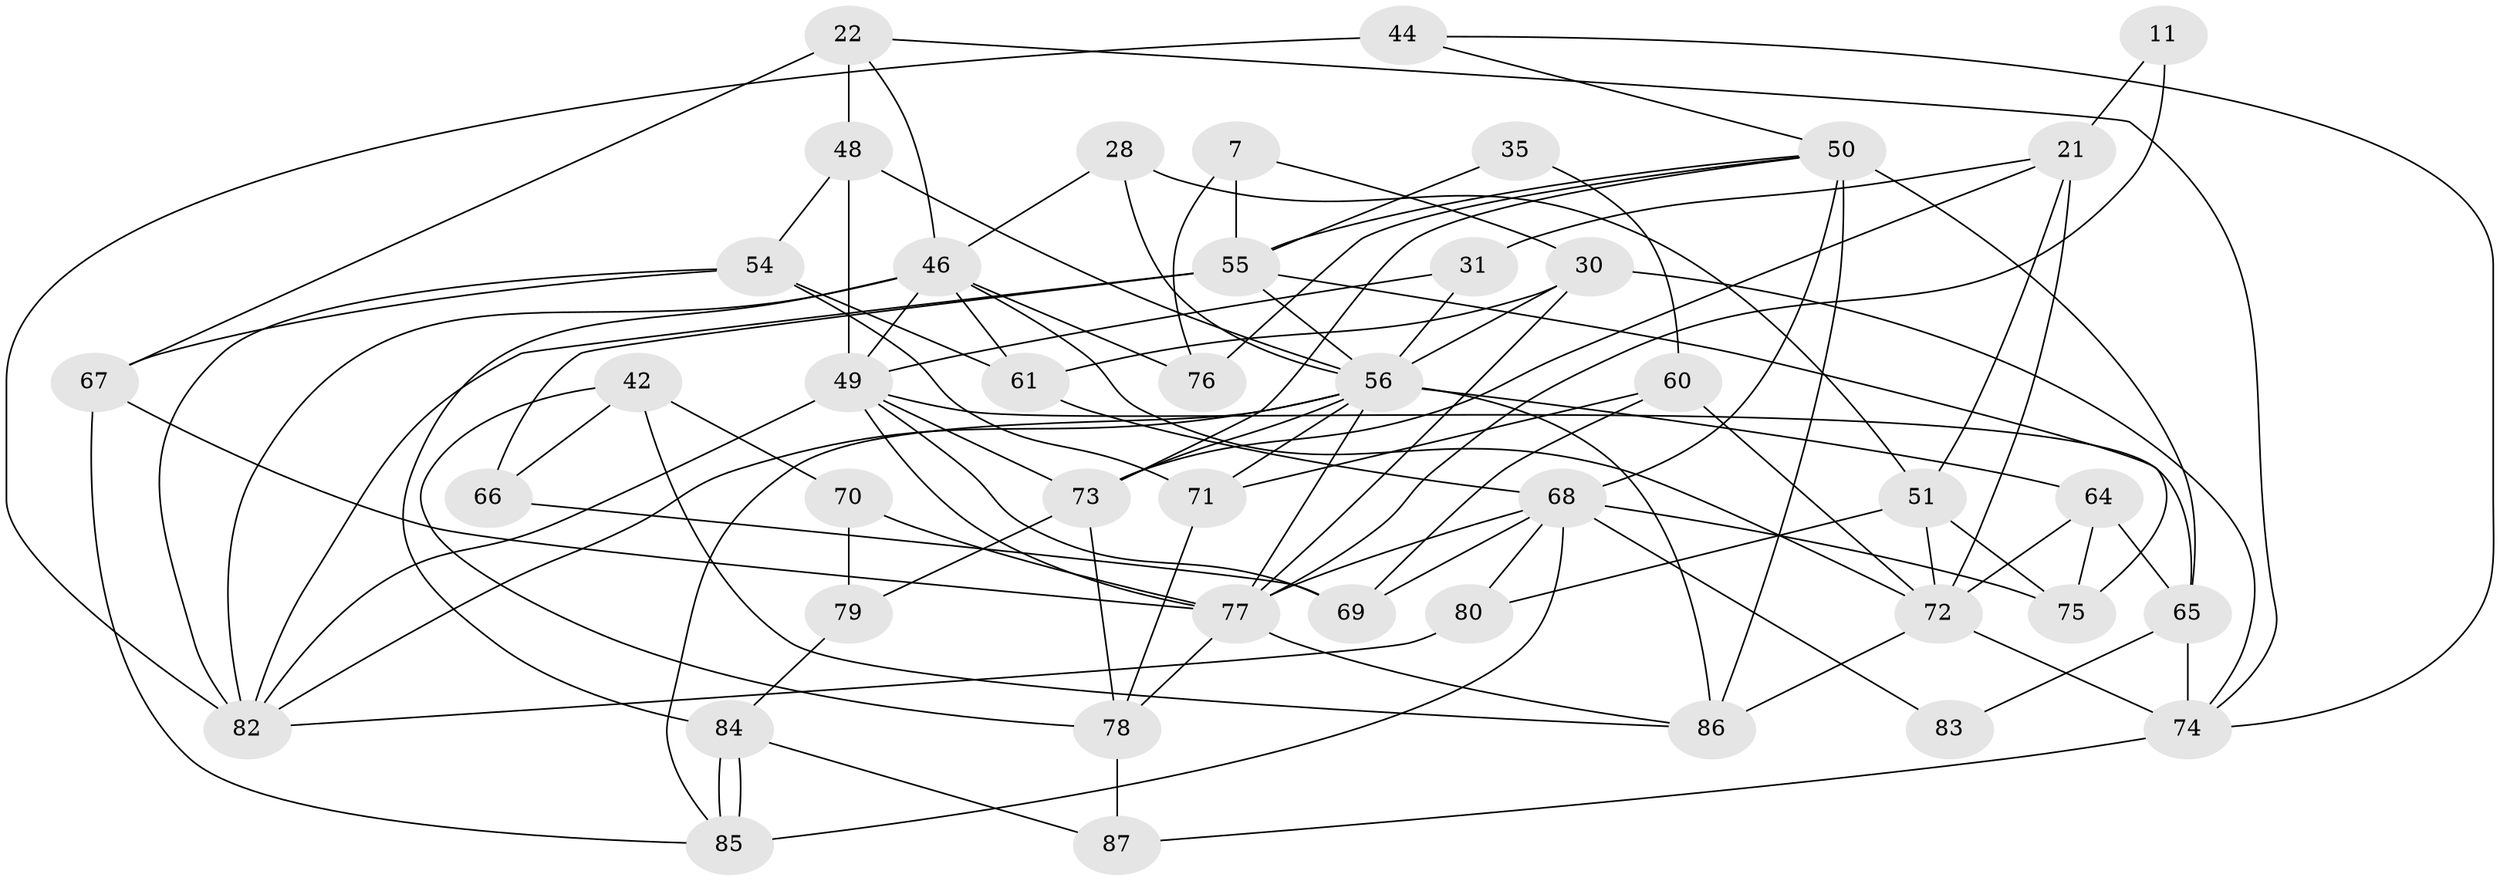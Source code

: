 // original degree distribution, {4: 0.3563218390804598, 3: 0.27586206896551724, 5: 0.21839080459770116, 2: 0.06896551724137931, 6: 0.04597701149425287, 7: 0.034482758620689655}
// Generated by graph-tools (version 1.1) at 2025/52/03/04/25 21:52:43]
// undirected, 43 vertices, 103 edges
graph export_dot {
graph [start="1"]
  node [color=gray90,style=filled];
  7;
  11;
  21 [super="+14"];
  22;
  28;
  30;
  31;
  35;
  42;
  44;
  46 [super="+8+19"];
  48 [super="+32"];
  49 [super="+17+43"];
  50 [super="+13"];
  51 [super="+20"];
  54;
  55 [super="+4"];
  56 [super="+1+10+34"];
  60;
  61 [super="+41"];
  64 [super="+57"];
  65 [super="+47"];
  66;
  67 [super="+18"];
  68 [super="+63"];
  69;
  70;
  71;
  72 [super="+39"];
  73 [super="+3+58"];
  74 [super="+52+53"];
  75;
  76;
  77 [super="+40+33"];
  78 [super="+16"];
  79;
  80;
  82 [super="+37"];
  83;
  84;
  85 [super="+62"];
  86 [super="+23+81"];
  87;
  7 -- 30;
  7 -- 55 [weight=2];
  7 -- 76;
  11 -- 77;
  11 -- 21;
  21 -- 31;
  21 -- 72;
  21 -- 73;
  21 -- 51;
  22 -- 48 [weight=2];
  22 -- 67 [weight=2];
  22 -- 46;
  22 -- 74;
  28 -- 51;
  28 -- 46;
  28 -- 56;
  30 -- 61 [weight=2];
  30 -- 56;
  30 -- 77;
  30 -- 74;
  31 -- 49;
  31 -- 56;
  35 -- 60;
  35 -- 55;
  42 -- 86 [weight=2];
  42 -- 66;
  42 -- 70;
  42 -- 78;
  44 -- 50;
  44 -- 82 [weight=2];
  44 -- 74;
  46 -- 72;
  46 -- 84;
  46 -- 61 [weight=2];
  46 -- 76;
  46 -- 82 [weight=2];
  46 -- 49 [weight=2];
  48 -- 54;
  48 -- 56 [weight=2];
  48 -- 49 [weight=3];
  49 -- 65 [weight=3];
  49 -- 77 [weight=3];
  49 -- 69;
  49 -- 73 [weight=3];
  49 -- 82;
  50 -- 76;
  50 -- 65 [weight=2];
  50 -- 55;
  50 -- 73;
  50 -- 68;
  50 -- 86;
  51 -- 80;
  51 -- 75;
  51 -- 72;
  54 -- 82;
  54 -- 67;
  54 -- 71;
  54 -- 61;
  55 -- 82;
  55 -- 66;
  55 -- 75;
  55 -- 56;
  56 -- 85;
  56 -- 77 [weight=2];
  56 -- 71;
  56 -- 64;
  56 -- 73;
  56 -- 82;
  56 -- 86 [weight=2];
  60 -- 69;
  60 -- 71;
  60 -- 72;
  61 -- 68 [weight=2];
  64 -- 65 [weight=2];
  64 -- 75 [weight=2];
  64 -- 72;
  65 -- 83;
  65 -- 74;
  66 -- 69;
  67 -- 77;
  67 -- 85;
  68 -- 69;
  68 -- 80;
  68 -- 83;
  68 -- 75;
  68 -- 77;
  68 -- 85;
  70 -- 79;
  70 -- 77;
  71 -- 78;
  72 -- 74 [weight=2];
  72 -- 86;
  73 -- 78;
  73 -- 79;
  74 -- 87;
  77 -- 78;
  77 -- 86;
  78 -- 87;
  79 -- 84;
  80 -- 82 [weight=2];
  84 -- 85;
  84 -- 85;
  84 -- 87;
}
